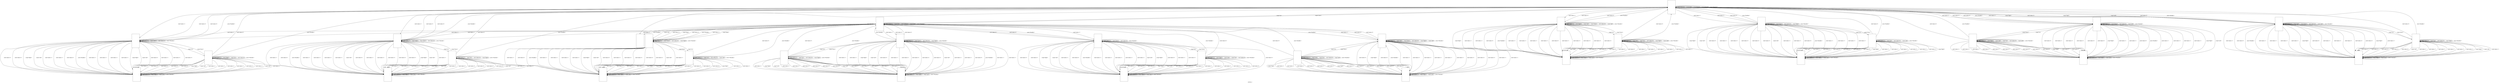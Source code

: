 digraph g {
graph [color=red];
imagepath = "C:\Users\Roger\Desktop\workspace\AndroidCrawler\gui_pages\20150621_191111";
label = "   activity_0   ";
state_0 [label="",shape=box,fixedsize=true,width=1.8,height=3.2,image="0.png",URL="0.png"];
state_11 [label="",shape=box,fixedsize=true,width=1.8,height=3.2,image="11.png",URL="11.png"];
label = "   activity_1   ";
state_1 [label="",shape=box,fixedsize=true,width=1.8,height=3.2,image="1.png",URL="1.png"];
state_56 [label="",shape=box,fixedsize=true,width=1.8,height=3.2,image="56.png",URL="56.png"];
state_2 [label="",shape=box,fixedsize=true,width=1.8,height=3.2,image="2.png",URL="2.png"];
state_102 [label="",shape=box,fixedsize=true,width=1.8,height=3.2,image="102.png",URL="102.png"];
state_3 [label="",shape=box,fixedsize=true,width=1.8,height=3.2,image="3.png",URL="3.png"];
state_148 [label="",shape=box,fixedsize=true,width=1.8,height=3.2,image="148.png",URL="148.png"];
state_4 [label="",shape=box,fixedsize=true,width=1.8,height=3.2,image="4.png",URL="4.png"];
state_194 [label="",shape=box,fixedsize=true,width=1.8,height=3.2,image="194.png",URL="194.png"];
state_5 [label="",shape=box,fixedsize=true,width=1.8,height=3.2,image="5.png",URL="5.png"];
state_240 [label="",shape=box,fixedsize=true,width=1.8,height=3.2,image="240.png",URL="240.png"];
state_6 [label="",shape=box,fixedsize=true,width=1.8,height=3.2,image="6.png",URL="6.png"];
state_286 [label="",shape=box,fixedsize=true,width=1.8,height=3.2,image="286.png",URL="286.png"];
state_15 [label="",shape=box,fixedsize=true,width=1.8,height=3.2,image="15.png",URL="15.png"];
state_332 [label="",shape=box,fixedsize=true,width=1.8,height=3.2,image="332.png",URL="332.png"];
state_16 [label="",shape=box,fixedsize=true,width=1.8,height=3.2,image="16.png",URL="16.png"];
state_378 [label="",shape=box,fixedsize=true,width=1.8,height=3.2,image="378.png",URL="378.png"];
state_17 [label="",shape=box,fixedsize=true,width=1.8,height=3.2,image="17.png",URL="17.png"];
state_424 [label="",shape=box,fixedsize=true,width=1.8,height=3.2,image="424.png",URL="424.png"];
state_18 [label="",shape=box,fixedsize=true,width=1.8,height=3.2,image="18.png",URL="18.png"];
state_470 [label="",shape=box,fixedsize=true,width=1.8,height=3.2,image="470.png",URL="470.png"];
label = "   activity_2   ";
state_final [label="",shape=box,fixedsize=true,width=1.8,height=3.2,image="-2.png",URL="-2.png"];
label = "   activity_3   ";
state_46 [label="",shape=box,fixedsize=true,width=1.8,height=3.2,image="46.png",URL="46.png"];
state_92 [label="",shape=box,fixedsize=true,width=1.8,height=3.2,image="92.png",URL="92.png"];
state_138 [label="",shape=box,fixedsize=true,width=1.8,height=3.2,image="138.png",URL="138.png"];
state_184 [label="",shape=box,fixedsize=true,width=1.8,height=3.2,image="184.png",URL="184.png"];
state_230 [label="",shape=box,fixedsize=true,width=1.8,height=3.2,image="230.png",URL="230.png"];
state_276 [label="",shape=box,fixedsize=true,width=1.8,height=3.2,image="276.png",URL="276.png"];
state_322 [label="",shape=box,fixedsize=true,width=1.8,height=3.2,image="322.png",URL="322.png"];
state_368 [label="",shape=box,fixedsize=true,width=1.8,height=3.2,image="368.png",URL="368.png"];
state_414 [label="",shape=box,fixedsize=true,width=1.8,height=3.2,image="414.png",URL="414.png"];
state_460 [label="",shape=box,fixedsize=true,width=1.8,height=3.2,image="460.png",URL="460.png"];
state_0 -> state_0 [label = "   click(\"index=1\")   "];
state_0 -> state_0 [label = "   swipe(\"Left\")   "];
state_0 -> state_0 [label = "   swipe(\"Down\")   "];
state_0 -> state_11 [label = "   swipe(\"Up\")   "];
state_0 -> state_0 [label = "   click(\"index=6\")   "];
state_0 -> state_0 [label = "   press(\"MenuKey\")   "];
state_0 -> state_1 [label = "   click(\"index=1\")   "];
state_0 -> state_2 [label = "   click(\"index=1\")   "];
state_0 -> state_3 [label = "   click(\"index=1\")   "];
state_0 -> state_4 [label = "   click(\"index=1\")   "];
state_0 -> state_5 [label = "   click(\"index=1\")   "];
state_0 -> state_6 [label = "   click(\"index=1\")   "];
state_0 -> state_4 [label = "   swipe(\"Right\")   "];
state_0 -> state_1 [label = "   click(\"index=0\")   "];
state_0 -> state_2 [label = "   click(\"index=1\")   "];
state_0 -> state_3 [label = "   click(\"index=2\")   "];
state_0 -> state_4 [label = "   click(\"index=3\")   "];
state_0 -> state_5 [label = "   click(\"index=4\")   "];
state_0 -> state_6 [label = "   click(\"index=5\")   "];
state_0 -> state_4 [label = "   swipe(\"Right\")   "];
state_0 -> state_4 [label = "   swipe(\"Left\")   "];
state_0 -> state_final [label = "   press(\"BackKey\")   "];
state_11 -> state_11 [label = "   click(\"index=1\")   "];
state_11 -> state_0 [label = "   swipe(\"Down\")   "];
state_11 -> state_11 [label = "   swipe(\"Up\")   "];
state_11 -> state_11 [label = "   click(\"index=0\")   "];
state_11 -> state_11 [label = "   swipe(\"Left\")   "];
state_11 -> state_11 [label = "   press(\"MenuKey\")   "];
state_11 -> state_5 [label = "   click(\"index=1\")   "];
state_11 -> state_6 [label = "   click(\"index=1\")   "];
state_11 -> state_15 [label = "   click(\"index=1\")   "];
state_11 -> state_16 [label = "   click(\"index=1\")   "];
state_11 -> state_17 [label = "   click(\"index=1\")   "];
state_11 -> state_18 [label = "   click(\"index=1\")   "];
state_11 -> state_15 [label = "   swipe(\"Right\")   "];
state_11 -> state_15 [label = "   swipe(\"Left\")   "];
state_11 -> state_5 [label = "   click(\"index=1\")   "];
state_11 -> state_6 [label = "   click(\"index=2\")   "];
state_11 -> state_15 [label = "   click(\"index=3\")   "];
state_11 -> state_16 [label = "   click(\"index=4\")   "];
state_11 -> state_17 [label = "   click(\"index=5\")   "];
state_11 -> state_18 [label = "   click(\"index=6\")   "];
state_11 -> state_15 [label = "   swipe(\"Right\")   "];
state_11 -> state_final [label = "   press(\"BackKey\")   "];
state_1 -> state_0 [label = "   click(\"index=0\")   "];
state_1 -> state_1 [label = "   click(\"index=1\")   "];
state_1 -> state_1 [label = "   swipe(\"Right\")   "];
state_1 -> state_1 [label = "   swipe(\"Left\")   "];
state_1 -> state_1 [label = "   swipe(\"Down\")   "];
state_1 -> state_56 [label = "   swipe(\"Up\")   "];
state_1 -> state_1 [label = "   click(\"index=6\")   "];
state_1 -> state_1 [label = "   swipe(\"Left\")   "];
state_1 -> state_0 [label = "   press(\"BackKey\")   "];
state_1 -> state_1 [label = "   press(\"MenuKey\")   "];
state_1 -> state_46 [label = "   click(\"index=1\")   "];
state_1 -> state_46 [label = "   click(\"index=1\")   "];
state_1 -> state_46 [label = "   click(\"index=1\")   "];
state_1 -> state_46 [label = "   click(\"index=1\")   "];
state_1 -> state_46 [label = "   click(\"index=1\")   "];
state_1 -> state_46 [label = "   click(\"index=1\")   "];
state_1 -> state_46 [label = "   click(\"index=0\")   "];
state_1 -> state_46 [label = "   click(\"index=1\")   "];
state_1 -> state_46 [label = "   click(\"index=2\")   "];
state_1 -> state_46 [label = "   click(\"index=3\")   "];
state_1 -> state_46 [label = "   click(\"index=4\")   "];
state_1 -> state_46 [label = "   click(\"index=5\")   "];
state_1 -> state_46 [label = "   swipe(\"Right\")   "];
state_56 -> state_0 [label = "   click(\"index=0\")   "];
state_56 -> state_56 [label = "   click(\"index=1\")   "];
state_56 -> state_56 [label = "   swipe(\"Left\")   "];
state_56 -> state_1 [label = "   swipe(\"Down\")   "];
state_56 -> state_56 [label = "   swipe(\"Up\")   "];
state_56 -> state_56 [label = "   click(\"index=0\")   "];
state_56 -> state_56 [label = "   swipe(\"Right\")   "];
state_56 -> state_56 [label = "   swipe(\"Left\")   "];
state_56 -> state_0 [label = "   press(\"BackKey\")   "];
state_56 -> state_56 [label = "   press(\"MenuKey\")   "];
state_56 -> state_46 [label = "   click(\"index=1\")   "];
state_56 -> state_46 [label = "   click(\"index=1\")   "];
state_56 -> state_46 [label = "   click(\"index=1\")   "];
state_56 -> state_46 [label = "   click(\"index=1\")   "];
state_56 -> state_46 [label = "   click(\"index=1\")   "];
state_56 -> state_46 [label = "   click(\"index=1\")   "];
state_56 -> state_46 [label = "   swipe(\"Right\")   "];
state_56 -> state_46 [label = "   click(\"index=1\")   "];
state_56 -> state_46 [label = "   click(\"index=2\")   "];
state_56 -> state_46 [label = "   click(\"index=3\")   "];
state_56 -> state_46 [label = "   click(\"index=4\")   "];
state_56 -> state_46 [label = "   click(\"index=5\")   "];
state_56 -> state_46 [label = "   click(\"index=6\")   "];
state_2 -> state_0 [label = "   click(\"index=0\")   "];
state_2 -> state_2 [label = "   click(\"index=1\")   "];
state_2 -> state_2 [label = "   swipe(\"Down\")   "];
state_2 -> state_102 [label = "   swipe(\"Up\")   "];
state_2 -> state_2 [label = "   click(\"index=6\")   "];
state_2 -> state_2 [label = "   swipe(\"Right\")   "];
state_2 -> state_0 [label = "   press(\"BackKey\")   "];
state_2 -> state_2 [label = "   press(\"MenuKey\")   "];
state_2 -> state_92 [label = "   click(\"index=1\")   "];
state_2 -> state_92 [label = "   click(\"index=1\")   "];
state_2 -> state_92 [label = "   click(\"index=1\")   "];
state_2 -> state_92 [label = "   click(\"index=1\")   "];
state_2 -> state_92 [label = "   click(\"index=1\")   "];
state_2 -> state_92 [label = "   click(\"index=1\")   "];
state_2 -> state_92 [label = "   swipe(\"Right\")   "];
state_2 -> state_92 [label = "   swipe(\"Left\")   "];
state_2 -> state_92 [label = "   click(\"index=0\")   "];
state_2 -> state_92 [label = "   click(\"index=1\")   "];
state_2 -> state_92 [label = "   click(\"index=2\")   "];
state_2 -> state_92 [label = "   click(\"index=3\")   "];
state_2 -> state_92 [label = "   click(\"index=4\")   "];
state_2 -> state_92 [label = "   click(\"index=5\")   "];
state_2 -> state_92 [label = "   swipe(\"Left\")   "];
state_102 -> state_0 [label = "   click(\"index=0\")   "];
state_102 -> state_102 [label = "   click(\"index=1\")   "];
state_102 -> state_2 [label = "   swipe(\"Down\")   "];
state_102 -> state_102 [label = "   swipe(\"Up\")   "];
state_102 -> state_102 [label = "   click(\"index=0\")   "];
state_102 -> state_102 [label = "   swipe(\"Left\")   "];
state_102 -> state_0 [label = "   press(\"BackKey\")   "];
state_102 -> state_102 [label = "   press(\"MenuKey\")   "];
state_102 -> state_92 [label = "   click(\"index=1\")   "];
state_102 -> state_92 [label = "   click(\"index=1\")   "];
state_102 -> state_92 [label = "   click(\"index=1\")   "];
state_102 -> state_92 [label = "   click(\"index=1\")   "];
state_102 -> state_92 [label = "   click(\"index=1\")   "];
state_102 -> state_92 [label = "   click(\"index=1\")   "];
state_102 -> state_92 [label = "   swipe(\"Right\")   "];
state_102 -> state_92 [label = "   swipe(\"Left\")   "];
state_102 -> state_92 [label = "   click(\"index=1\")   "];
state_102 -> state_92 [label = "   click(\"index=2\")   "];
state_102 -> state_92 [label = "   click(\"index=3\")   "];
state_102 -> state_92 [label = "   click(\"index=4\")   "];
state_102 -> state_92 [label = "   click(\"index=5\")   "];
state_102 -> state_92 [label = "   click(\"index=6\")   "];
state_102 -> state_92 [label = "   swipe(\"Right\")   "];
state_3 -> state_0 [label = "   click(\"index=0\")   "];
state_3 -> state_3 [label = "   click(\"index=1\")   "];
state_3 -> state_3 [label = "   swipe(\"Down\")   "];
state_3 -> state_148 [label = "   swipe(\"Up\")   "];
state_3 -> state_3 [label = "   click(\"index=6\")   "];
state_3 -> state_3 [label = "   swipe(\"Left\")   "];
state_3 -> state_0 [label = "   press(\"BackKey\")   "];
state_3 -> state_3 [label = "   press(\"MenuKey\")   "];
state_3 -> state_138 [label = "   click(\"index=1\")   "];
state_3 -> state_138 [label = "   click(\"index=1\")   "];
state_3 -> state_138 [label = "   click(\"index=1\")   "];
state_3 -> state_138 [label = "   click(\"index=1\")   "];
state_3 -> state_138 [label = "   click(\"index=1\")   "];
state_3 -> state_138 [label = "   click(\"index=1\")   "];
state_3 -> state_138 [label = "   swipe(\"Right\")   "];
state_3 -> state_138 [label = "   swipe(\"Left\")   "];
state_3 -> state_138 [label = "   click(\"index=0\")   "];
state_3 -> state_138 [label = "   click(\"index=1\")   "];
state_3 -> state_138 [label = "   click(\"index=2\")   "];
state_3 -> state_138 [label = "   click(\"index=3\")   "];
state_3 -> state_138 [label = "   click(\"index=4\")   "];
state_3 -> state_138 [label = "   click(\"index=5\")   "];
state_3 -> state_138 [label = "   swipe(\"Right\")   "];
state_148 -> state_0 [label = "   click(\"index=0\")   "];
state_148 -> state_148 [label = "   click(\"index=1\")   "];
state_148 -> state_148 [label = "   swipe(\"Right\")   "];
state_148 -> state_148 [label = "   swipe(\"Left\")   "];
state_148 -> state_3 [label = "   swipe(\"Down\")   "];
state_148 -> state_148 [label = "   swipe(\"Up\")   "];
state_148 -> state_148 [label = "   click(\"index=0\")   "];
state_148 -> state_148 [label = "   swipe(\"Left\")   "];
state_148 -> state_0 [label = "   press(\"BackKey\")   "];
state_148 -> state_148 [label = "   press(\"MenuKey\")   "];
state_148 -> state_138 [label = "   click(\"index=1\")   "];
state_148 -> state_138 [label = "   click(\"index=1\")   "];
state_148 -> state_138 [label = "   click(\"index=1\")   "];
state_148 -> state_138 [label = "   click(\"index=1\")   "];
state_148 -> state_138 [label = "   click(\"index=1\")   "];
state_148 -> state_138 [label = "   click(\"index=1\")   "];
state_148 -> state_138 [label = "   click(\"index=1\")   "];
state_148 -> state_138 [label = "   click(\"index=2\")   "];
state_148 -> state_138 [label = "   click(\"index=3\")   "];
state_148 -> state_138 [label = "   click(\"index=4\")   "];
state_148 -> state_138 [label = "   click(\"index=5\")   "];
state_148 -> state_138 [label = "   click(\"index=6\")   "];
state_148 -> state_138 [label = "   swipe(\"Right\")   "];
state_4 -> state_0 [label = "   click(\"index=0\")   "];
state_4 -> state_4 [label = "   click(\"index=1\")   "];
state_4 -> state_4 [label = "   swipe(\"Left\")   "];
state_4 -> state_4 [label = "   swipe(\"Down\")   "];
state_4 -> state_194 [label = "   swipe(\"Up\")   "];
state_4 -> state_4 [label = "   click(\"index=6\")   "];
state_4 -> state_4 [label = "   swipe(\"Left\")   "];
state_4 -> state_0 [label = "   press(\"BackKey\")   "];
state_4 -> state_4 [label = "   press(\"MenuKey\")   "];
state_4 -> state_184 [label = "   click(\"index=1\")   "];
state_4 -> state_184 [label = "   click(\"index=1\")   "];
state_4 -> state_184 [label = "   click(\"index=1\")   "];
state_4 -> state_184 [label = "   click(\"index=1\")   "];
state_4 -> state_184 [label = "   click(\"index=1\")   "];
state_4 -> state_184 [label = "   click(\"index=1\")   "];
state_4 -> state_184 [label = "   swipe(\"Right\")   "];
state_4 -> state_184 [label = "   click(\"index=0\")   "];
state_4 -> state_184 [label = "   click(\"index=1\")   "];
state_4 -> state_184 [label = "   click(\"index=2\")   "];
state_4 -> state_184 [label = "   click(\"index=3\")   "];
state_4 -> state_184 [label = "   click(\"index=4\")   "];
state_4 -> state_184 [label = "   click(\"index=5\")   "];
state_4 -> state_184 [label = "   swipe(\"Right\")   "];
state_194 -> state_0 [label = "   click(\"index=0\")   "];
state_194 -> state_194 [label = "   click(\"index=1\")   "];
state_194 -> state_4 [label = "   swipe(\"Down\")   "];
state_194 -> state_194 [label = "   swipe(\"Up\")   "];
state_194 -> state_194 [label = "   click(\"index=0\")   "];
state_194 -> state_194 [label = "   swipe(\"Right\")   "];
state_194 -> state_0 [label = "   press(\"BackKey\")   "];
state_194 -> state_194 [label = "   press(\"MenuKey\")   "];
state_194 -> state_184 [label = "   click(\"index=1\")   "];
state_194 -> state_184 [label = "   click(\"index=1\")   "];
state_194 -> state_184 [label = "   click(\"index=1\")   "];
state_194 -> state_184 [label = "   click(\"index=1\")   "];
state_194 -> state_184 [label = "   click(\"index=1\")   "];
state_194 -> state_184 [label = "   click(\"index=1\")   "];
state_194 -> state_184 [label = "   swipe(\"Right\")   "];
state_194 -> state_184 [label = "   swipe(\"Left\")   "];
state_194 -> state_184 [label = "   click(\"index=1\")   "];
state_194 -> state_184 [label = "   click(\"index=2\")   "];
state_194 -> state_184 [label = "   click(\"index=3\")   "];
state_194 -> state_184 [label = "   click(\"index=4\")   "];
state_194 -> state_184 [label = "   click(\"index=5\")   "];
state_194 -> state_184 [label = "   click(\"index=6\")   "];
state_194 -> state_184 [label = "   swipe(\"Left\")   "];
state_5 -> state_0 [label = "   click(\"index=0\")   "];
state_5 -> state_5 [label = "   click(\"index=1\")   "];
state_5 -> state_5 [label = "   swipe(\"Down\")   "];
state_5 -> state_240 [label = "   swipe(\"Up\")   "];
state_5 -> state_5 [label = "   click(\"index=6\")   "];
state_5 -> state_0 [label = "   press(\"BackKey\")   "];
state_5 -> state_5 [label = "   press(\"MenuKey\")   "];
state_5 -> state_230 [label = "   click(\"index=1\")   "];
state_5 -> state_230 [label = "   click(\"index=1\")   "];
state_5 -> state_230 [label = "   click(\"index=1\")   "];
state_5 -> state_230 [label = "   click(\"index=1\")   "];
state_5 -> state_230 [label = "   click(\"index=1\")   "];
state_5 -> state_230 [label = "   click(\"index=1\")   "];
state_5 -> state_230 [label = "   swipe(\"Right\")   "];
state_5 -> state_230 [label = "   swipe(\"Left\")   "];
state_5 -> state_230 [label = "   click(\"index=0\")   "];
state_5 -> state_230 [label = "   click(\"index=1\")   "];
state_5 -> state_230 [label = "   click(\"index=2\")   "];
state_5 -> state_230 [label = "   click(\"index=3\")   "];
state_5 -> state_230 [label = "   click(\"index=4\")   "];
state_5 -> state_230 [label = "   click(\"index=5\")   "];
state_5 -> state_230 [label = "   swipe(\"Right\")   "];
state_5 -> state_230 [label = "   swipe(\"Left\")   "];
state_240 -> state_0 [label = "   click(\"index=0\")   "];
state_240 -> state_240 [label = "   click(\"index=1\")   "];
state_240 -> state_240 [label = "   swipe(\"Right\")   "];
state_240 -> state_5 [label = "   swipe(\"Down\")   "];
state_240 -> state_240 [label = "   swipe(\"Up\")   "];
state_240 -> state_240 [label = "   click(\"index=0\")   "];
state_240 -> state_0 [label = "   press(\"BackKey\")   "];
state_240 -> state_240 [label = "   press(\"MenuKey\")   "];
state_240 -> state_230 [label = "   click(\"index=1\")   "];
state_240 -> state_230 [label = "   click(\"index=1\")   "];
state_240 -> state_230 [label = "   click(\"index=1\")   "];
state_240 -> state_230 [label = "   click(\"index=1\")   "];
state_240 -> state_230 [label = "   click(\"index=1\")   "];
state_240 -> state_230 [label = "   click(\"index=1\")   "];
state_240 -> state_230 [label = "   swipe(\"Left\")   "];
state_240 -> state_230 [label = "   click(\"index=1\")   "];
state_240 -> state_230 [label = "   click(\"index=2\")   "];
state_240 -> state_230 [label = "   click(\"index=3\")   "];
state_240 -> state_230 [label = "   click(\"index=4\")   "];
state_240 -> state_230 [label = "   click(\"index=5\")   "];
state_240 -> state_230 [label = "   click(\"index=6\")   "];
state_240 -> state_230 [label = "   swipe(\"Right\")   "];
state_240 -> state_230 [label = "   swipe(\"Left\")   "];
state_6 -> state_0 [label = "   click(\"index=0\")   "];
state_6 -> state_6 [label = "   click(\"index=1\")   "];
state_6 -> state_6 [label = "   swipe(\"Right\")   "];
state_6 -> state_6 [label = "   swipe(\"Down\")   "];
state_6 -> state_286 [label = "   swipe(\"Up\")   "];
state_6 -> state_6 [label = "   click(\"index=6\")   "];
state_6 -> state_0 [label = "   press(\"BackKey\")   "];
state_6 -> state_6 [label = "   press(\"MenuKey\")   "];
state_6 -> state_276 [label = "   click(\"index=1\")   "];
state_6 -> state_276 [label = "   click(\"index=1\")   "];
state_6 -> state_276 [label = "   click(\"index=1\")   "];
state_6 -> state_276 [label = "   click(\"index=1\")   "];
state_6 -> state_276 [label = "   click(\"index=1\")   "];
state_6 -> state_276 [label = "   click(\"index=1\")   "];
state_6 -> state_276 [label = "   swipe(\"Left\")   "];
state_6 -> state_276 [label = "   click(\"index=0\")   "];
state_6 -> state_276 [label = "   click(\"index=1\")   "];
state_6 -> state_276 [label = "   click(\"index=2\")   "];
state_6 -> state_276 [label = "   click(\"index=3\")   "];
state_6 -> state_276 [label = "   click(\"index=4\")   "];
state_6 -> state_276 [label = "   click(\"index=5\")   "];
state_6 -> state_276 [label = "   swipe(\"Right\")   "];
state_6 -> state_276 [label = "   swipe(\"Left\")   "];
state_286 -> state_0 [label = "   click(\"index=0\")   "];
state_286 -> state_286 [label = "   click(\"index=1\")   "];
state_286 -> state_6 [label = "   swipe(\"Down\")   "];
state_286 -> state_286 [label = "   swipe(\"Up\")   "];
state_286 -> state_286 [label = "   click(\"index=0\")   "];
state_286 -> state_286 [label = "   swipe(\"Right\")   "];
state_286 -> state_0 [label = "   press(\"BackKey\")   "];
state_286 -> state_286 [label = "   press(\"MenuKey\")   "];
state_286 -> state_276 [label = "   click(\"index=1\")   "];
state_286 -> state_276 [label = "   click(\"index=1\")   "];
state_286 -> state_276 [label = "   click(\"index=1\")   "];
state_286 -> state_276 [label = "   click(\"index=1\")   "];
state_286 -> state_276 [label = "   click(\"index=1\")   "];
state_286 -> state_276 [label = "   click(\"index=1\")   "];
state_286 -> state_276 [label = "   swipe(\"Right\")   "];
state_286 -> state_276 [label = "   swipe(\"Left\")   "];
state_286 -> state_276 [label = "   click(\"index=1\")   "];
state_286 -> state_276 [label = "   click(\"index=2\")   "];
state_286 -> state_276 [label = "   click(\"index=3\")   "];
state_286 -> state_276 [label = "   click(\"index=4\")   "];
state_286 -> state_276 [label = "   click(\"index=5\")   "];
state_286 -> state_276 [label = "   click(\"index=6\")   "];
state_286 -> state_276 [label = "   swipe(\"Left\")   "];
state_15 -> state_11 [label = "   click(\"index=0\")   "];
state_15 -> state_15 [label = "   click(\"index=1\")   "];
state_15 -> state_15 [label = "   swipe(\"Down\")   "];
state_15 -> state_332 [label = "   swipe(\"Up\")   "];
state_15 -> state_15 [label = "   click(\"index=6\")   "];
state_15 -> state_15 [label = "   swipe(\"Right\")   "];
state_15 -> state_11 [label = "   press(\"BackKey\")   "];
state_15 -> state_15 [label = "   press(\"MenuKey\")   "];
state_15 -> state_322 [label = "   click(\"index=1\")   "];
state_15 -> state_322 [label = "   click(\"index=1\")   "];
state_15 -> state_322 [label = "   click(\"index=1\")   "];
state_15 -> state_322 [label = "   click(\"index=1\")   "];
state_15 -> state_322 [label = "   click(\"index=1\")   "];
state_15 -> state_322 [label = "   click(\"index=1\")   "];
state_15 -> state_322 [label = "   swipe(\"Right\")   "];
state_15 -> state_322 [label = "   swipe(\"Left\")   "];
state_15 -> state_322 [label = "   click(\"index=0\")   "];
state_15 -> state_322 [label = "   click(\"index=1\")   "];
state_15 -> state_322 [label = "   click(\"index=2\")   "];
state_15 -> state_322 [label = "   click(\"index=3\")   "];
state_15 -> state_322 [label = "   click(\"index=4\")   "];
state_15 -> state_322 [label = "   click(\"index=5\")   "];
state_15 -> state_322 [label = "   swipe(\"Left\")   "];
state_332 -> state_11 [label = "   click(\"index=0\")   "];
state_332 -> state_332 [label = "   click(\"index=1\")   "];
state_332 -> state_15 [label = "   swipe(\"Down\")   "];
state_332 -> state_332 [label = "   swipe(\"Up\")   "];
state_332 -> state_332 [label = "   click(\"index=0\")   "];
state_332 -> state_332 [label = "   swipe(\"Left\")   "];
state_332 -> state_11 [label = "   press(\"BackKey\")   "];
state_332 -> state_332 [label = "   press(\"MenuKey\")   "];
state_332 -> state_322 [label = "   click(\"index=1\")   "];
state_332 -> state_322 [label = "   click(\"index=1\")   "];
state_332 -> state_322 [label = "   click(\"index=1\")   "];
state_332 -> state_322 [label = "   click(\"index=1\")   "];
state_332 -> state_322 [label = "   click(\"index=1\")   "];
state_332 -> state_322 [label = "   click(\"index=1\")   "];
state_332 -> state_322 [label = "   swipe(\"Right\")   "];
state_332 -> state_322 [label = "   swipe(\"Left\")   "];
state_332 -> state_322 [label = "   click(\"index=1\")   "];
state_332 -> state_322 [label = "   click(\"index=2\")   "];
state_332 -> state_322 [label = "   click(\"index=3\")   "];
state_332 -> state_322 [label = "   click(\"index=4\")   "];
state_332 -> state_322 [label = "   click(\"index=5\")   "];
state_332 -> state_322 [label = "   click(\"index=6\")   "];
state_332 -> state_322 [label = "   swipe(\"Right\")   "];
state_16 -> state_11 [label = "   click(\"index=0\")   "];
state_16 -> state_16 [label = "   click(\"index=1\")   "];
state_16 -> state_16 [label = "   swipe(\"Left\")   "];
state_16 -> state_16 [label = "   swipe(\"Down\")   "];
state_16 -> state_378 [label = "   swipe(\"Up\")   "];
state_16 -> state_16 [label = "   click(\"index=6\")   "];
state_16 -> state_16 [label = "   swipe(\"Right\")   "];
state_16 -> state_16 [label = "   swipe(\"Left\")   "];
state_16 -> state_11 [label = "   press(\"BackKey\")   "];
state_16 -> state_16 [label = "   press(\"MenuKey\")   "];
state_16 -> state_368 [label = "   click(\"index=1\")   "];
state_16 -> state_368 [label = "   click(\"index=1\")   "];
state_16 -> state_368 [label = "   click(\"index=1\")   "];
state_16 -> state_368 [label = "   click(\"index=1\")   "];
state_16 -> state_368 [label = "   click(\"index=1\")   "];
state_16 -> state_368 [label = "   click(\"index=1\")   "];
state_16 -> state_368 [label = "   swipe(\"Right\")   "];
state_16 -> state_368 [label = "   click(\"index=0\")   "];
state_16 -> state_368 [label = "   click(\"index=1\")   "];
state_16 -> state_368 [label = "   click(\"index=2\")   "];
state_16 -> state_368 [label = "   click(\"index=3\")   "];
state_16 -> state_368 [label = "   click(\"index=4\")   "];
state_16 -> state_368 [label = "   click(\"index=5\")   "];
state_378 -> state_11 [label = "   click(\"index=0\")   "];
state_378 -> state_378 [label = "   click(\"index=1\")   "];
state_378 -> state_378 [label = "   swipe(\"Left\")   "];
state_378 -> state_16 [label = "   swipe(\"Down\")   "];
state_378 -> state_378 [label = "   swipe(\"Up\")   "];
state_378 -> state_378 [label = "   click(\"index=0\")   "];
state_378 -> state_378 [label = "   swipe(\"Left\")   "];
state_378 -> state_11 [label = "   press(\"BackKey\")   "];
state_378 -> state_378 [label = "   press(\"MenuKey\")   "];
state_378 -> state_368 [label = "   click(\"index=1\")   "];
state_378 -> state_368 [label = "   click(\"index=1\")   "];
state_378 -> state_368 [label = "   click(\"index=1\")   "];
state_378 -> state_368 [label = "   click(\"index=1\")   "];
state_378 -> state_368 [label = "   click(\"index=1\")   "];
state_378 -> state_368 [label = "   click(\"index=1\")   "];
state_378 -> state_368 [label = "   swipe(\"Right\")   "];
state_378 -> state_368 [label = "   click(\"index=1\")   "];
state_378 -> state_368 [label = "   click(\"index=2\")   "];
state_378 -> state_368 [label = "   click(\"index=3\")   "];
state_378 -> state_368 [label = "   click(\"index=4\")   "];
state_378 -> state_368 [label = "   click(\"index=5\")   "];
state_378 -> state_368 [label = "   click(\"index=6\")   "];
state_378 -> state_368 [label = "   swipe(\"Right\")   "];
state_17 -> state_11 [label = "   click(\"index=0\")   "];
state_17 -> state_17 [label = "   click(\"index=1\")   "];
state_17 -> state_17 [label = "   swipe(\"Down\")   "];
state_17 -> state_424 [label = "   swipe(\"Up\")   "];
state_17 -> state_17 [label = "   click(\"index=6\")   "];
state_17 -> state_17 [label = "   swipe(\"Right\")   "];
state_17 -> state_11 [label = "   press(\"BackKey\")   "];
state_17 -> state_17 [label = "   press(\"MenuKey\")   "];
state_17 -> state_414 [label = "   click(\"index=1\")   "];
state_17 -> state_414 [label = "   click(\"index=1\")   "];
state_17 -> state_414 [label = "   click(\"index=1\")   "];
state_17 -> state_414 [label = "   click(\"index=1\")   "];
state_17 -> state_414 [label = "   click(\"index=1\")   "];
state_17 -> state_414 [label = "   click(\"index=1\")   "];
state_17 -> state_414 [label = "   swipe(\"Right\")   "];
state_17 -> state_414 [label = "   swipe(\"Left\")   "];
state_17 -> state_414 [label = "   click(\"index=0\")   "];
state_17 -> state_414 [label = "   click(\"index=1\")   "];
state_17 -> state_414 [label = "   click(\"index=2\")   "];
state_17 -> state_414 [label = "   click(\"index=3\")   "];
state_17 -> state_414 [label = "   click(\"index=4\")   "];
state_17 -> state_414 [label = "   click(\"index=5\")   "];
state_17 -> state_414 [label = "   swipe(\"Left\")   "];
state_424 -> state_11 [label = "   click(\"index=0\")   "];
state_424 -> state_424 [label = "   click(\"index=1\")   "];
state_424 -> state_17 [label = "   swipe(\"Down\")   "];
state_424 -> state_424 [label = "   swipe(\"Up\")   "];
state_424 -> state_424 [label = "   click(\"index=0\")   "];
state_424 -> state_424 [label = "   swipe(\"Right\")   "];
state_424 -> state_11 [label = "   press(\"BackKey\")   "];
state_424 -> state_424 [label = "   press(\"MenuKey\")   "];
state_424 -> state_414 [label = "   click(\"index=1\")   "];
state_424 -> state_414 [label = "   click(\"index=1\")   "];
state_424 -> state_414 [label = "   click(\"index=1\")   "];
state_424 -> state_414 [label = "   click(\"index=1\")   "];
state_424 -> state_414 [label = "   click(\"index=1\")   "];
state_424 -> state_414 [label = "   click(\"index=1\")   "];
state_424 -> state_414 [label = "   swipe(\"Right\")   "];
state_424 -> state_414 [label = "   swipe(\"Left\")   "];
state_424 -> state_414 [label = "   click(\"index=1\")   "];
state_424 -> state_414 [label = "   click(\"index=2\")   "];
state_424 -> state_414 [label = "   click(\"index=3\")   "];
state_424 -> state_414 [label = "   click(\"index=4\")   "];
state_424 -> state_414 [label = "   click(\"index=5\")   "];
state_424 -> state_414 [label = "   click(\"index=6\")   "];
state_424 -> state_414 [label = "   swipe(\"Left\")   "];
state_18 -> state_11 [label = "   click(\"index=0\")   "];
state_18 -> state_18 [label = "   click(\"index=1\")   "];
state_18 -> state_18 [label = "   swipe(\"Down\")   "];
state_18 -> state_470 [label = "   swipe(\"Up\")   "];
state_18 -> state_18 [label = "   click(\"index=6\")   "];
state_18 -> state_11 [label = "   press(\"BackKey\")   "];
state_18 -> state_18 [label = "   press(\"MenuKey\")   "];
state_18 -> state_460 [label = "   click(\"index=1\")   "];
state_18 -> state_460 [label = "   click(\"index=1\")   "];
state_18 -> state_460 [label = "   click(\"index=1\")   "];
state_18 -> state_460 [label = "   click(\"index=1\")   "];
state_18 -> state_460 [label = "   click(\"index=1\")   "];
state_18 -> state_460 [label = "   click(\"index=1\")   "];
state_18 -> state_460 [label = "   swipe(\"Right\")   "];
state_18 -> state_460 [label = "   swipe(\"Left\")   "];
state_18 -> state_460 [label = "   click(\"index=0\")   "];
state_18 -> state_460 [label = "   click(\"index=1\")   "];
state_18 -> state_460 [label = "   click(\"index=2\")   "];
state_18 -> state_460 [label = "   click(\"index=3\")   "];
state_18 -> state_460 [label = "   click(\"index=4\")   "];
state_18 -> state_460 [label = "   click(\"index=5\")   "];
state_18 -> state_460 [label = "   swipe(\"Right\")   "];
state_18 -> state_460 [label = "   swipe(\"Left\")   "];
state_470 -> state_11 [label = "   click(\"index=0\")   "];
state_470 -> state_470 [label = "   click(\"index=1\")   "];
state_470 -> state_470 [label = "   swipe(\"Right\")   "];
state_470 -> state_470 [label = "   swipe(\"Left\")   "];
state_470 -> state_18 [label = "   swipe(\"Down\")   "];
state_470 -> state_470 [label = "   swipe(\"Up\")   "];
state_470 -> state_470 [label = "   click(\"index=0\")   "];
state_470 -> state_11 [label = "   press(\"BackKey\")   "];
state_470 -> state_470 [label = "   press(\"MenuKey\")   "];
state_470 -> state_460 [label = "   click(\"index=1\")   "];
state_470 -> state_460 [label = "   click(\"index=1\")   "];
state_470 -> state_460 [label = "   click(\"index=1\")   "];
state_470 -> state_460 [label = "   click(\"index=1\")   "];
state_470 -> state_460 [label = "   click(\"index=1\")   "];
state_470 -> state_460 [label = "   click(\"index=1\")   "];
state_470 -> state_460 [label = "   click(\"index=1\")   "];
state_470 -> state_460 [label = "   click(\"index=2\")   "];
state_470 -> state_460 [label = "   click(\"index=3\")   "];
state_470 -> state_460 [label = "   click(\"index=4\")   "];
state_470 -> state_460 [label = "   click(\"index=5\")   "];
state_470 -> state_460 [label = "   click(\"index=6\")   "];
state_470 -> state_460 [label = "   swipe(\"Right\")   "];
state_470 -> state_460 [label = "   swipe(\"Left\")   "];
state_46 -> state_1 [label = "   click(\"index=0\")   "];
state_46 -> state_46 [label = "   click(\"index=1\")   "];
state_46 -> state_46 [label = "   swipe(\"Right\")   "];
state_46 -> state_46 [label = "   swipe(\"Left\")   "];
state_46 -> state_1 [label = "   press(\"BackKey\")   "];
state_46 -> state_46 [label = "   press(\"MenuKey\")   "];
state_92 -> state_2 [label = "   click(\"index=0\")   "];
state_92 -> state_92 [label = "   click(\"index=1\")   "];
state_92 -> state_92 [label = "   swipe(\"Right\")   "];
state_92 -> state_92 [label = "   swipe(\"Left\")   "];
state_92 -> state_2 [label = "   press(\"BackKey\")   "];
state_92 -> state_92 [label = "   press(\"MenuKey\")   "];
state_138 -> state_3 [label = "   click(\"index=0\")   "];
state_138 -> state_138 [label = "   click(\"index=1\")   "];
state_138 -> state_138 [label = "   swipe(\"Right\")   "];
state_138 -> state_138 [label = "   swipe(\"Left\")   "];
state_138 -> state_3 [label = "   press(\"BackKey\")   "];
state_138 -> state_138 [label = "   press(\"MenuKey\")   "];
state_184 -> state_4 [label = "   click(\"index=0\")   "];
state_184 -> state_184 [label = "   click(\"index=1\")   "];
state_184 -> state_184 [label = "   swipe(\"Right\")   "];
state_184 -> state_184 [label = "   swipe(\"Left\")   "];
state_184 -> state_4 [label = "   press(\"BackKey\")   "];
state_184 -> state_184 [label = "   press(\"MenuKey\")   "];
state_230 -> state_5 [label = "   click(\"index=0\")   "];
state_230 -> state_230 [label = "   click(\"index=1\")   "];
state_230 -> state_230 [label = "   swipe(\"Right\")   "];
state_230 -> state_230 [label = "   swipe(\"Left\")   "];
state_230 -> state_5 [label = "   press(\"BackKey\")   "];
state_230 -> state_230 [label = "   press(\"MenuKey\")   "];
state_276 -> state_6 [label = "   click(\"index=0\")   "];
state_276 -> state_276 [label = "   click(\"index=1\")   "];
state_276 -> state_276 [label = "   swipe(\"Right\")   "];
state_276 -> state_276 [label = "   swipe(\"Left\")   "];
state_276 -> state_6 [label = "   press(\"BackKey\")   "];
state_276 -> state_276 [label = "   press(\"MenuKey\")   "];
state_322 -> state_15 [label = "   click(\"index=0\")   "];
state_322 -> state_322 [label = "   click(\"index=1\")   "];
state_322 -> state_322 [label = "   swipe(\"Right\")   "];
state_322 -> state_322 [label = "   swipe(\"Left\")   "];
state_322 -> state_15 [label = "   press(\"BackKey\")   "];
state_322 -> state_322 [label = "   press(\"MenuKey\")   "];
state_368 -> state_16 [label = "   click(\"index=0\")   "];
state_368 -> state_368 [label = "   click(\"index=1\")   "];
state_368 -> state_368 [label = "   swipe(\"Right\")   "];
state_368 -> state_368 [label = "   swipe(\"Left\")   "];
state_368 -> state_16 [label = "   press(\"BackKey\")   "];
state_368 -> state_368 [label = "   press(\"MenuKey\")   "];
state_414 -> state_17 [label = "   click(\"index=0\")   "];
state_414 -> state_414 [label = "   click(\"index=1\")   "];
state_414 -> state_414 [label = "   swipe(\"Right\")   "];
state_414 -> state_414 [label = "   swipe(\"Left\")   "];
state_414 -> state_17 [label = "   press(\"BackKey\")   "];
state_414 -> state_414 [label = "   press(\"MenuKey\")   "];
state_460 -> state_18 [label = "   click(\"index=0\")   "];
state_460 -> state_460 [label = "   click(\"index=1\")   "];
state_460 -> state_460 [label = "   swipe(\"Right\")   "];
state_460 -> state_460 [label = "   swipe(\"Left\")   "];
state_460 -> state_18 [label = "   press(\"BackKey\")   "];
state_460 -> state_460 [label = "   press(\"MenuKey\")   "];
}
